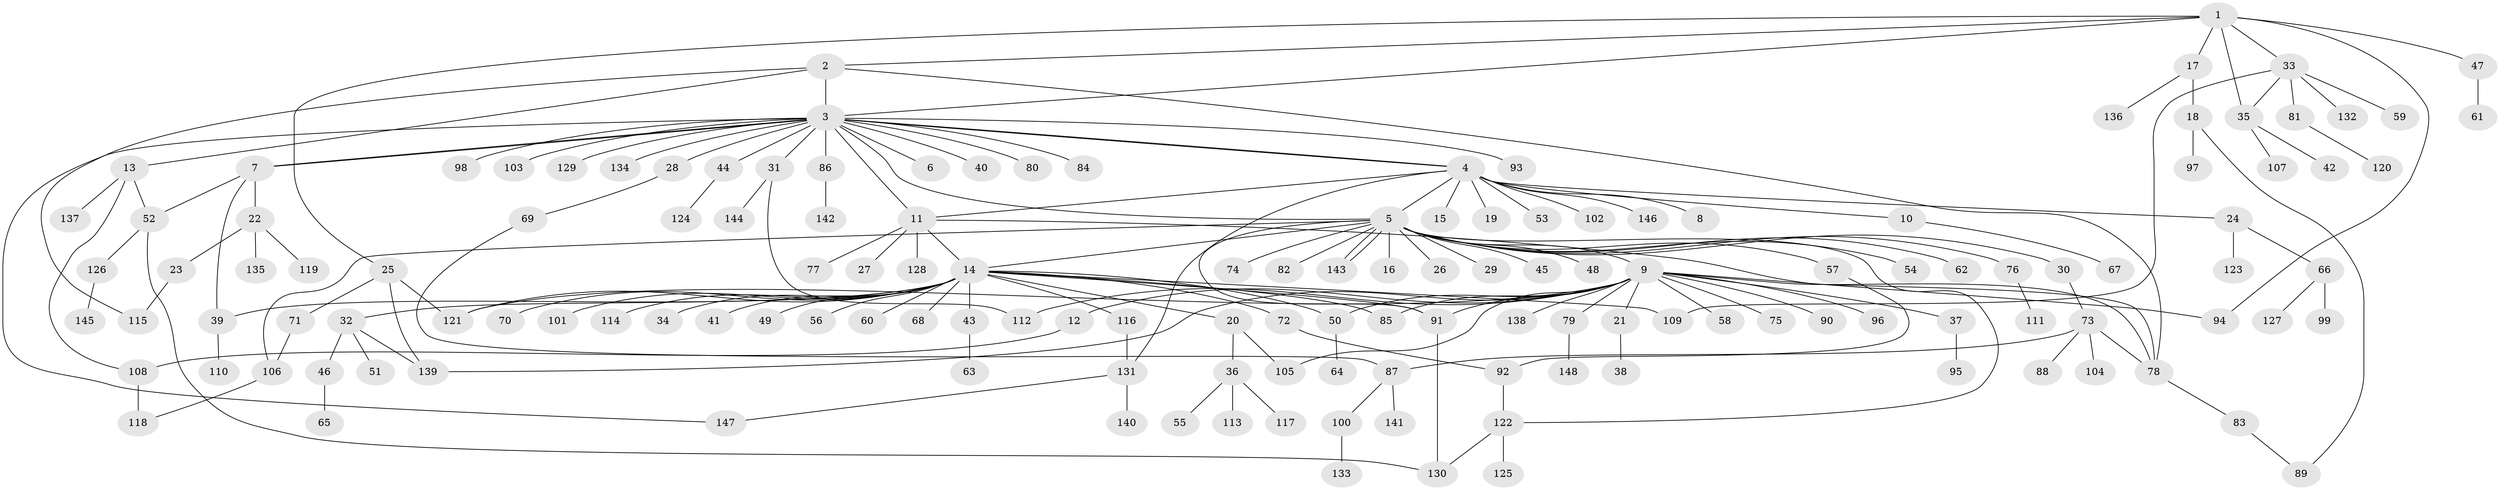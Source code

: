 // Generated by graph-tools (version 1.1) at 2025/01/03/09/25 03:01:57]
// undirected, 148 vertices, 184 edges
graph export_dot {
graph [start="1"]
  node [color=gray90,style=filled];
  1;
  2;
  3;
  4;
  5;
  6;
  7;
  8;
  9;
  10;
  11;
  12;
  13;
  14;
  15;
  16;
  17;
  18;
  19;
  20;
  21;
  22;
  23;
  24;
  25;
  26;
  27;
  28;
  29;
  30;
  31;
  32;
  33;
  34;
  35;
  36;
  37;
  38;
  39;
  40;
  41;
  42;
  43;
  44;
  45;
  46;
  47;
  48;
  49;
  50;
  51;
  52;
  53;
  54;
  55;
  56;
  57;
  58;
  59;
  60;
  61;
  62;
  63;
  64;
  65;
  66;
  67;
  68;
  69;
  70;
  71;
  72;
  73;
  74;
  75;
  76;
  77;
  78;
  79;
  80;
  81;
  82;
  83;
  84;
  85;
  86;
  87;
  88;
  89;
  90;
  91;
  92;
  93;
  94;
  95;
  96;
  97;
  98;
  99;
  100;
  101;
  102;
  103;
  104;
  105;
  106;
  107;
  108;
  109;
  110;
  111;
  112;
  113;
  114;
  115;
  116;
  117;
  118;
  119;
  120;
  121;
  122;
  123;
  124;
  125;
  126;
  127;
  128;
  129;
  130;
  131;
  132;
  133;
  134;
  135;
  136;
  137;
  138;
  139;
  140;
  141;
  142;
  143;
  144;
  145;
  146;
  147;
  148;
  1 -- 2;
  1 -- 3;
  1 -- 17;
  1 -- 25;
  1 -- 33;
  1 -- 35;
  1 -- 47;
  1 -- 94;
  2 -- 3;
  2 -- 13;
  2 -- 78;
  2 -- 115;
  3 -- 4;
  3 -- 4;
  3 -- 5;
  3 -- 6;
  3 -- 7;
  3 -- 7;
  3 -- 11;
  3 -- 28;
  3 -- 31;
  3 -- 40;
  3 -- 44;
  3 -- 80;
  3 -- 84;
  3 -- 86;
  3 -- 93;
  3 -- 98;
  3 -- 103;
  3 -- 129;
  3 -- 134;
  3 -- 147;
  4 -- 5;
  4 -- 8;
  4 -- 10;
  4 -- 11;
  4 -- 15;
  4 -- 19;
  4 -- 24;
  4 -- 53;
  4 -- 102;
  4 -- 131;
  4 -- 146;
  5 -- 9;
  5 -- 14;
  5 -- 16;
  5 -- 26;
  5 -- 29;
  5 -- 30;
  5 -- 45;
  5 -- 48;
  5 -- 54;
  5 -- 57;
  5 -- 62;
  5 -- 74;
  5 -- 76;
  5 -- 82;
  5 -- 91;
  5 -- 106;
  5 -- 122;
  5 -- 143;
  5 -- 143;
  7 -- 22;
  7 -- 39;
  7 -- 52;
  9 -- 12;
  9 -- 21;
  9 -- 37;
  9 -- 50;
  9 -- 58;
  9 -- 75;
  9 -- 78;
  9 -- 79;
  9 -- 85;
  9 -- 90;
  9 -- 91;
  9 -- 94;
  9 -- 96;
  9 -- 105;
  9 -- 112;
  9 -- 121;
  9 -- 138;
  9 -- 139;
  10 -- 67;
  11 -- 14;
  11 -- 27;
  11 -- 77;
  11 -- 78;
  11 -- 128;
  12 -- 108;
  13 -- 52;
  13 -- 108;
  13 -- 137;
  14 -- 20;
  14 -- 32;
  14 -- 34;
  14 -- 39;
  14 -- 41;
  14 -- 43;
  14 -- 49;
  14 -- 50;
  14 -- 56;
  14 -- 60;
  14 -- 68;
  14 -- 70;
  14 -- 72;
  14 -- 85;
  14 -- 91;
  14 -- 101;
  14 -- 109;
  14 -- 114;
  14 -- 116;
  14 -- 121;
  17 -- 18;
  17 -- 136;
  18 -- 89;
  18 -- 97;
  20 -- 36;
  20 -- 105;
  21 -- 38;
  22 -- 23;
  22 -- 119;
  22 -- 135;
  23 -- 115;
  24 -- 66;
  24 -- 123;
  25 -- 71;
  25 -- 121;
  25 -- 139;
  28 -- 69;
  30 -- 73;
  31 -- 112;
  31 -- 144;
  32 -- 46;
  32 -- 51;
  32 -- 139;
  33 -- 35;
  33 -- 59;
  33 -- 81;
  33 -- 109;
  33 -- 132;
  35 -- 42;
  35 -- 107;
  36 -- 55;
  36 -- 113;
  36 -- 117;
  37 -- 95;
  39 -- 110;
  43 -- 63;
  44 -- 124;
  46 -- 65;
  47 -- 61;
  50 -- 64;
  52 -- 126;
  52 -- 130;
  57 -- 92;
  66 -- 99;
  66 -- 127;
  69 -- 87;
  71 -- 106;
  72 -- 92;
  73 -- 78;
  73 -- 87;
  73 -- 88;
  73 -- 104;
  76 -- 111;
  78 -- 83;
  79 -- 148;
  81 -- 120;
  83 -- 89;
  86 -- 142;
  87 -- 100;
  87 -- 141;
  91 -- 130;
  92 -- 122;
  100 -- 133;
  106 -- 118;
  108 -- 118;
  116 -- 131;
  122 -- 125;
  122 -- 130;
  126 -- 145;
  131 -- 140;
  131 -- 147;
}
